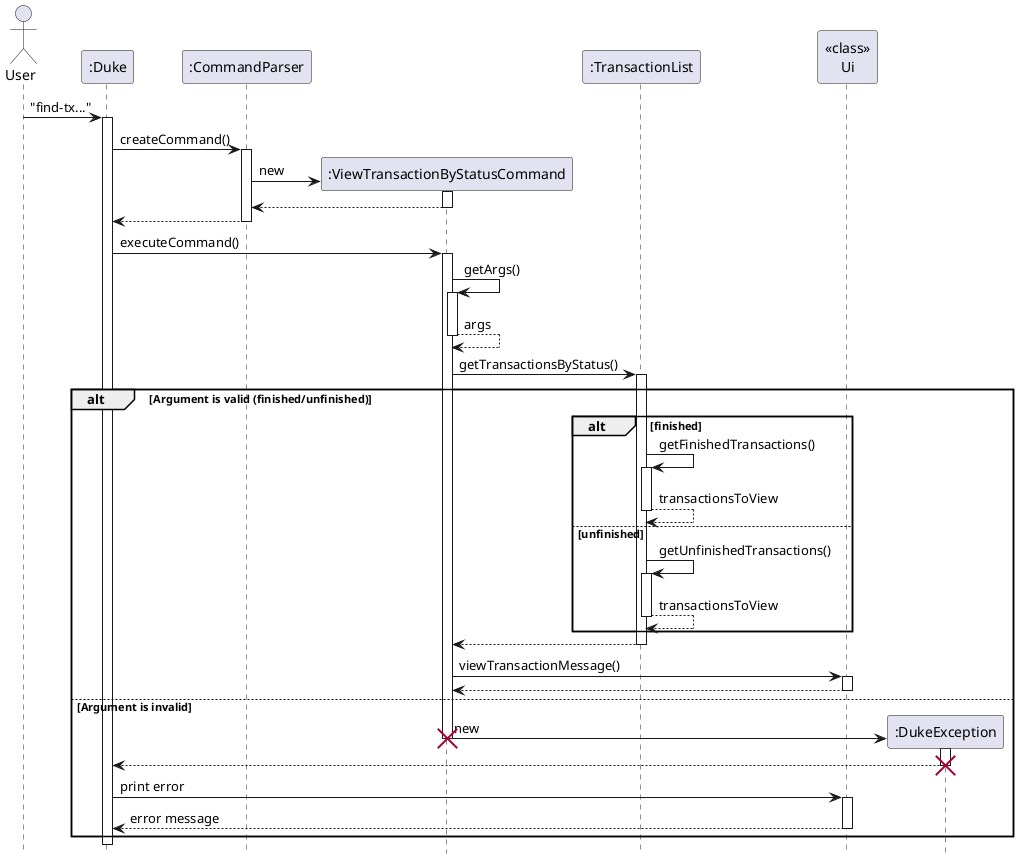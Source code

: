 @startuml
hide footbox

Actor User
"User" -> ":Duke": "find-tx..."
activate ":Duke"
":Duke" -> ":CommandParser": createCommand()
activate ":CommandParser"
":CommandParser" -> ":ViewTransactionByStatusCommand"**: new
activate ":ViewTransactionByStatusCommand"
return
":CommandParser" --> ":Duke"
deactivate

":Duke" -> ":ViewTransactionByStatusCommand" : executeCommand()
activate ":ViewTransactionByStatusCommand"
":ViewTransactionByStatusCommand" -> ":ViewTransactionByStatusCommand": getArgs()
activate ":ViewTransactionByStatusCommand"
return args
    ":ViewTransactionByStatusCommand" -> ":TransactionList": getTransactionsByStatus()
    activate ":TransactionList"
alt Argument is valid (finished/unfinished)
    alt finished
        ":TransactionList" -> ":TransactionList": getFinishedTransactions()
        activate ":TransactionList"
        return transactionsToView
    else unfinished
        ":TransactionList" -> ":TransactionList": getUnfinishedTransactions()
        activate ":TransactionList"
        return transactionsToView
    end
    ":TransactionList" --> ":ViewTransactionByStatusCommand":
    deactivate ":TransactionList"

    ":ViewTransactionByStatusCommand" -> "<<class>>\nUi": viewTransactionMessage()
    activate "<<class>>\nUi"
    return
    deactivate "<<class>>\nUi"
    deactivate ":TransactionList"
else Argument is invalid
    ":ViewTransactionByStatusCommand" -> ":DukeException"** : new
    destroy ":ViewTransactionByStatusCommand"
    activate ":DukeException"
    ":DukeException" --> ":Duke"
    destroy ":DukeException"
    ":Duke" -> "<<class>>\nUi" : print error
    activate "<<class>>\nUi"
    "<<class>>\nUi" --> ":Duke" : error message
    deactivate "<<class>>\nUi"
end
deactivate ":ViewTransactionByStatusCommand"

@enduml